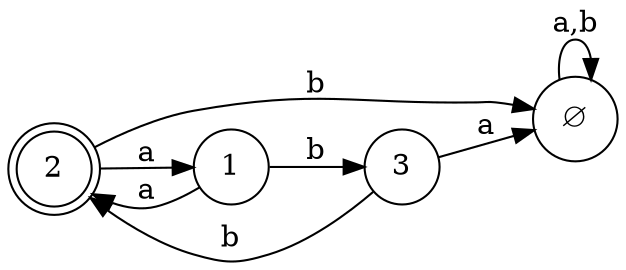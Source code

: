 digraph TP03_03_b {
	rankdir=LR;
	graph [dpi = 300];
	node [shape = doublecircle]; 2;
	node [shape = circle];
	∅ -> ∅ [label="a,b"];
	1 -> 2 [label="a"  ]; 1 -> 3 [label="b"];
	2 -> 1 [label="a"  ]; 2 -> ∅ [label="b"];
	3 -> ∅ [label="a"  ]; 3 -> 2 [label="b"];
}
